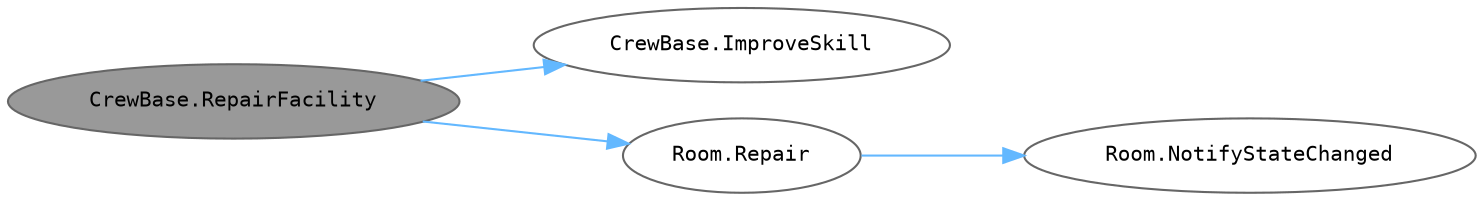 digraph "CrewBase.RepairFacility"
{
 // INTERACTIVE_SVG=YES
 // LATEX_PDF_SIZE
  bgcolor="transparent";
  edge [fontname=Helvetica,fontsize=10,labelfontname=Helvetica,labelfontsize=10];
  node [fontname=Helvetica,fontsize=10,fontname=Consolas fontsize=10 style=filled height=0.2 width=0.4 margin=0.1];
  rankdir="LR";
  Node1 [id="Node000001",label="CrewBase.RepairFacility",height=0.2,width=0.4,color="gray40", fillcolor="grey60", style="filled", fontcolor="black",tooltip="특정 방을 수리하며 수리 스킬을 향상시킵니다."];
  Node1 -> Node2 [id="edge1_Node000001_Node000002",color="steelblue1",style="solid",tooltip=" "];
  Node2 [id="Node000002",label="CrewBase.ImproveSkill",height=0.2,width=0.4,color="grey40", fillcolor="white", style="filled",URL="$class_crew_base.html#a186f7b2292966c554c5dabc126baeb11",tooltip="특정 스킬을 주어진 수치만큼 향상시키며 최대치를 넘지 않도록 제한합니다."];
  Node1 -> Node3 [id="edge2_Node000001_Node000003",color="steelblue1",style="solid",tooltip=" "];
  Node3 [id="Node000003",label="Room.Repair",height=0.2,width=0.4,color="grey40", fillcolor="white", style="filled",URL="$class_room.html#a346c3936a442595bf111782a08891dfa",tooltip="지정된 양만큼 체력을 회복시킵니다."];
  Node3 -> Node4 [id="edge3_Node000003_Node000004",color="steelblue1",style="solid",tooltip=" "];
  Node4 [id="Node000004",label="Room.NotifyStateChanged",height=0.2,width=0.4,color="grey40", fillcolor="white", style="filled",URL="$class_room.html#ac222ae4ac4c382283f339a4cfc3cded6",tooltip="상태 변경을 알립니다."];
}
